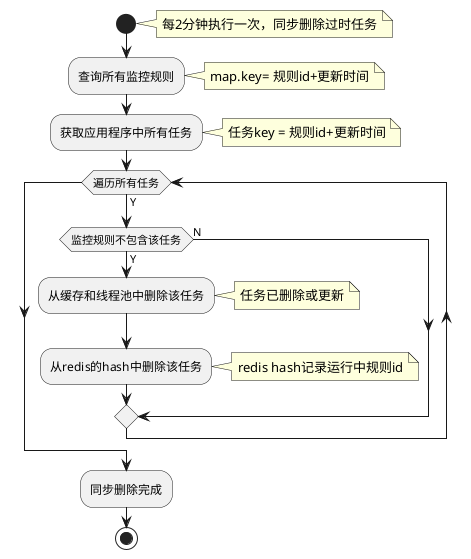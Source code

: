 
@startuml
start
note right:每2分钟执行一次，同步删除过时任务
:查询所有监控规则;
note right:map.key= 规则id+更新时间
:获取应用程序中所有任务;
note right:任务key = 规则id+更新时间
while(遍历所有任务) is (Y)
    if(监控规则不包含该任务) then (Y)
        :从缓存和线程池中删除该任务;
        note right:任务已删除或更新
        :从redis的hash中删除该任务;
        note right:redis hash记录运行中规则id
    else (N)
    endif
endwhile
:同步删除完成;
stop

@enduml